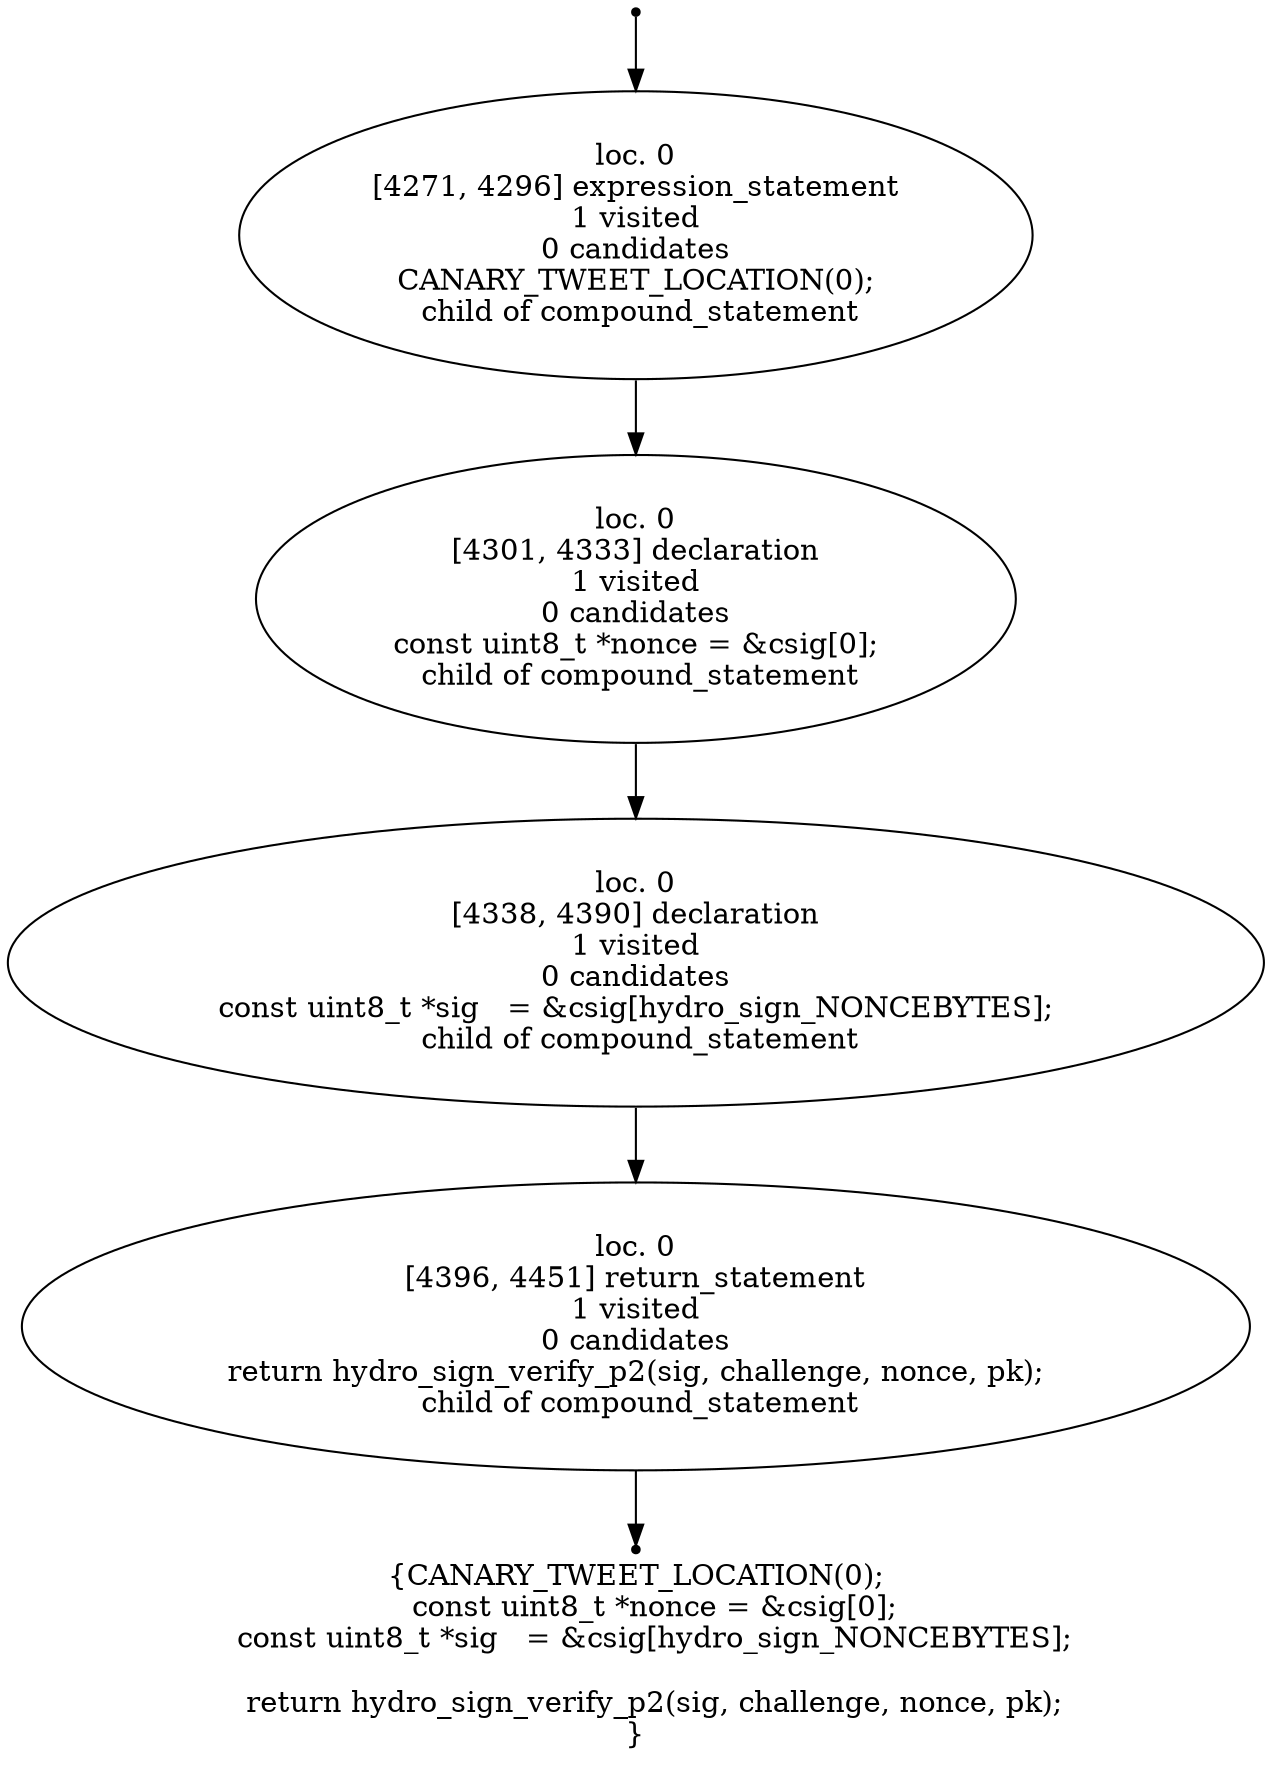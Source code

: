digraph hydro_sign_verify_challenge_localised_5 {
	initial [shape=point]
	initial -> "loc. 0
[4271, 4296] expression_statement
1 visited
0 candidates
 CANARY_TWEET_LOCATION(0); 
 child of compound_statement"
	final [shape=point]
	"loc. 0
[4396, 4451] return_statement
1 visited
0 candidates
 return hydro_sign_verify_p2(sig, challenge, nonce, pk); 
 child of compound_statement" -> final
	"loc. 0
[4271, 4296] expression_statement
1 visited
0 candidates
 CANARY_TWEET_LOCATION(0); 
 child of compound_statement"
	"loc. 0
[4271, 4296] expression_statement
1 visited
0 candidates
 CANARY_TWEET_LOCATION(0); 
 child of compound_statement" -> "loc. 0
[4301, 4333] declaration
1 visited
0 candidates
 const uint8_t *nonce = &csig[0]; 
 child of compound_statement"
	"loc. 0
[4301, 4333] declaration
1 visited
0 candidates
 const uint8_t *nonce = &csig[0]; 
 child of compound_statement"
	"loc. 0
[4301, 4333] declaration
1 visited
0 candidates
 const uint8_t *nonce = &csig[0]; 
 child of compound_statement" -> "loc. 0
[4338, 4390] declaration
1 visited
0 candidates
 const uint8_t *sig   = &csig[hydro_sign_NONCEBYTES]; 
 child of compound_statement"
	"loc. 0
[4338, 4390] declaration
1 visited
0 candidates
 const uint8_t *sig   = &csig[hydro_sign_NONCEBYTES]; 
 child of compound_statement"
	"loc. 0
[4338, 4390] declaration
1 visited
0 candidates
 const uint8_t *sig   = &csig[hydro_sign_NONCEBYTES]; 
 child of compound_statement" -> "loc. 0
[4396, 4451] return_statement
1 visited
0 candidates
 return hydro_sign_verify_p2(sig, challenge, nonce, pk); 
 child of compound_statement"
	"loc. 0
[4396, 4451] return_statement
1 visited
0 candidates
 return hydro_sign_verify_p2(sig, challenge, nonce, pk); 
 child of compound_statement"
	label="{CANARY_TWEET_LOCATION(0);
    const uint8_t *nonce = &csig[0];
    const uint8_t *sig   = &csig[hydro_sign_NONCEBYTES];

    return hydro_sign_verify_p2(sig, challenge, nonce, pk);
}"
}
